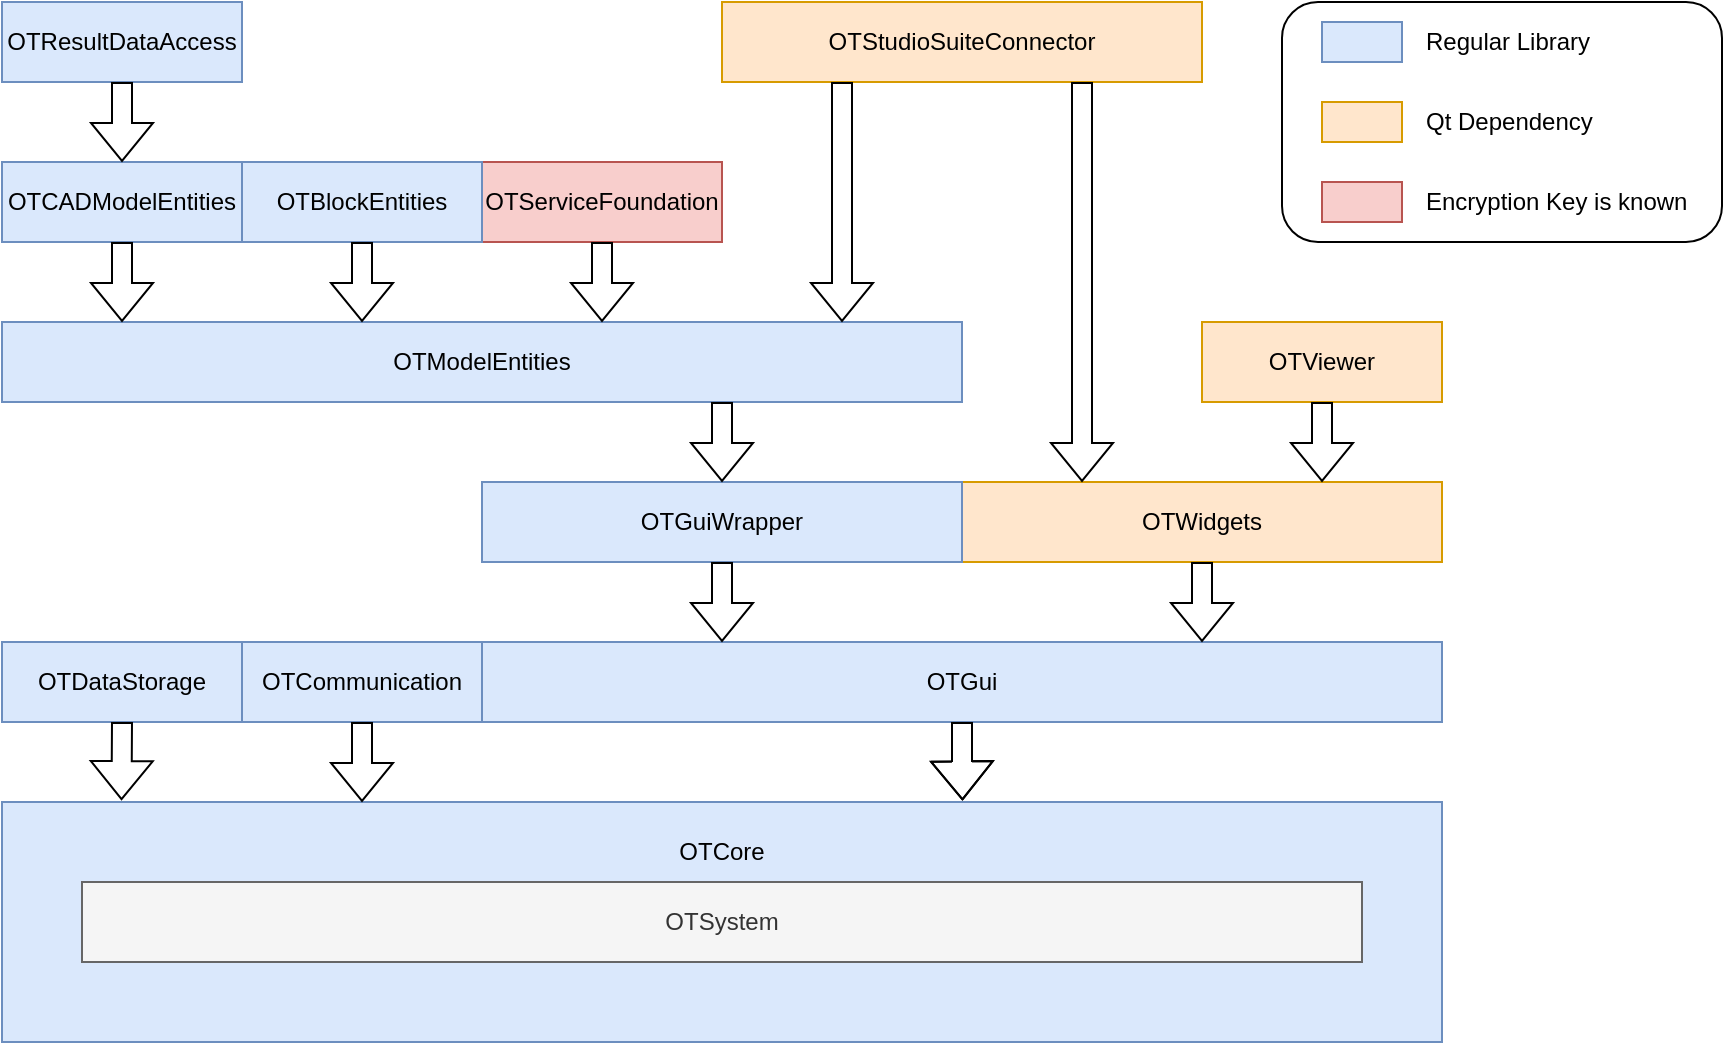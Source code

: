 <mxfile version="24.2.5" type="device">
  <diagram name="Page-1" id="VFPsIcZypVvUhBZFZJ3J">
    <mxGraphModel dx="2462" dy="1003" grid="1" gridSize="10" guides="1" tooltips="1" connect="1" arrows="1" fold="1" page="1" pageScale="1" pageWidth="1654" pageHeight="1169" math="0" shadow="0">
      <root>
        <mxCell id="0" />
        <mxCell id="1" parent="0" />
        <mxCell id="drg9CU4EAO1dnW2Tuc6c-8" value="" style="rounded=0;whiteSpace=wrap;html=1;fillColor=#dae8fc;strokeColor=#6c8ebf;" parent="1" vertex="1">
          <mxGeometry x="40" y="440" width="720" height="120" as="geometry" />
        </mxCell>
        <mxCell id="drg9CU4EAO1dnW2Tuc6c-7" value="OTSystem" style="rounded=0;whiteSpace=wrap;html=1;fillColor=#f5f5f5;fontColor=#333333;strokeColor=#666666;" parent="1" vertex="1">
          <mxGeometry x="80" y="480" width="640" height="40" as="geometry" />
        </mxCell>
        <mxCell id="drg9CU4EAO1dnW2Tuc6c-9" value="OTCore" style="text;html=1;align=center;verticalAlign=middle;whiteSpace=wrap;rounded=0;" parent="1" vertex="1">
          <mxGeometry x="370" y="450" width="60" height="30" as="geometry" />
        </mxCell>
        <mxCell id="drg9CU4EAO1dnW2Tuc6c-10" value="OTGui" style="rounded=0;whiteSpace=wrap;html=1;fillColor=#dae8fc;strokeColor=#6c8ebf;" parent="1" vertex="1">
          <mxGeometry x="280" y="360" width="480" height="40" as="geometry" />
        </mxCell>
        <mxCell id="drg9CU4EAO1dnW2Tuc6c-11" value="OTWidgets" style="rounded=0;whiteSpace=wrap;html=1;fillColor=#ffe6cc;strokeColor=#d79b00;" parent="1" vertex="1">
          <mxGeometry x="520" y="280" width="240" height="40" as="geometry" />
        </mxCell>
        <mxCell id="drg9CU4EAO1dnW2Tuc6c-12" value="OTGuiWrapper" style="rounded=0;whiteSpace=wrap;html=1;fillColor=#dae8fc;strokeColor=#6c8ebf;" parent="1" vertex="1">
          <mxGeometry x="280" y="280" width="240" height="40" as="geometry" />
        </mxCell>
        <mxCell id="drg9CU4EAO1dnW2Tuc6c-13" value="OTCommunication" style="rounded=0;whiteSpace=wrap;html=1;fillColor=#dae8fc;strokeColor=#6c8ebf;" parent="1" vertex="1">
          <mxGeometry x="160" y="360" width="120" height="40" as="geometry" />
        </mxCell>
        <mxCell id="drg9CU4EAO1dnW2Tuc6c-14" value="OTServiceFoundation" style="rounded=0;whiteSpace=wrap;html=1;fillColor=#f8cecc;strokeColor=#b85450;" parent="1" vertex="1">
          <mxGeometry x="280" y="120" width="120" height="40" as="geometry" />
        </mxCell>
        <mxCell id="drg9CU4EAO1dnW2Tuc6c-23" value="OTModelEntities" style="rounded=0;whiteSpace=wrap;html=1;fillColor=#dae8fc;strokeColor=#6c8ebf;" parent="1" vertex="1">
          <mxGeometry x="40" y="200" width="480" height="40" as="geometry" />
        </mxCell>
        <mxCell id="drg9CU4EAO1dnW2Tuc6c-24" value="OTCADModelEntities" style="rounded=0;whiteSpace=wrap;html=1;fillColor=#dae8fc;strokeColor=#6c8ebf;" parent="1" vertex="1">
          <mxGeometry x="40" y="120" width="120" height="40" as="geometry" />
        </mxCell>
        <mxCell id="drg9CU4EAO1dnW2Tuc6c-25" value="OTBlockEntities" style="rounded=0;whiteSpace=wrap;html=1;fillColor=#dae8fc;strokeColor=#6c8ebf;" parent="1" vertex="1">
          <mxGeometry x="160" y="120" width="120" height="40" as="geometry" />
        </mxCell>
        <mxCell id="drg9CU4EAO1dnW2Tuc6c-26" value="OTDataStorage" style="rounded=0;whiteSpace=wrap;html=1;fillColor=#dae8fc;strokeColor=#6c8ebf;" parent="1" vertex="1">
          <mxGeometry x="40" y="360" width="120" height="40" as="geometry" />
        </mxCell>
        <mxCell id="drg9CU4EAO1dnW2Tuc6c-27" value="OTResultDataAccess" style="rounded=0;whiteSpace=wrap;html=1;fillColor=#dae8fc;strokeColor=#6c8ebf;" parent="1" vertex="1">
          <mxGeometry x="40" y="40" width="120" height="40" as="geometry" />
        </mxCell>
        <mxCell id="drg9CU4EAO1dnW2Tuc6c-28" value="OTStudioSuiteConnector" style="rounded=0;whiteSpace=wrap;html=1;fillColor=#ffe6cc;strokeColor=#d79b00;" parent="1" vertex="1">
          <mxGeometry x="400" y="40" width="240" height="40" as="geometry" />
        </mxCell>
        <mxCell id="drg9CU4EAO1dnW2Tuc6c-29" value="OTViewer" style="rounded=0;whiteSpace=wrap;html=1;fillColor=#ffe6cc;strokeColor=#d79b00;" parent="1" vertex="1">
          <mxGeometry x="640" y="200" width="120" height="40" as="geometry" />
        </mxCell>
        <mxCell id="drg9CU4EAO1dnW2Tuc6c-32" value="" style="shape=flexArrow;endArrow=classic;html=1;rounded=0;exitX=0.5;exitY=1;exitDx=0;exitDy=0;entryX=0.667;entryY=-0.007;entryDx=0;entryDy=0;entryPerimeter=0;" parent="1" source="drg9CU4EAO1dnW2Tuc6c-10" target="drg9CU4EAO1dnW2Tuc6c-8" edge="1">
          <mxGeometry width="50" height="50" relative="1" as="geometry">
            <mxPoint x="730" y="370" as="sourcePoint" />
            <mxPoint x="780" y="320" as="targetPoint" />
            <Array as="points">
              <mxPoint x="520" y="420" />
            </Array>
          </mxGeometry>
        </mxCell>
        <mxCell id="drg9CU4EAO1dnW2Tuc6c-33" value="" style="shape=flexArrow;endArrow=classic;html=1;rounded=0;exitX=0.5;exitY=1;exitDx=0;exitDy=0;" parent="1" source="drg9CU4EAO1dnW2Tuc6c-13" edge="1">
          <mxGeometry width="50" height="50" relative="1" as="geometry">
            <mxPoint x="550" y="390" as="sourcePoint" />
            <mxPoint x="220" y="440" as="targetPoint" />
          </mxGeometry>
        </mxCell>
        <mxCell id="drg9CU4EAO1dnW2Tuc6c-35" value="" style="shape=flexArrow;endArrow=classic;html=1;rounded=0;exitX=0.5;exitY=1;exitDx=0;exitDy=0;entryX=0.25;entryY=0;entryDx=0;entryDy=0;" parent="1" source="drg9CU4EAO1dnW2Tuc6c-12" target="drg9CU4EAO1dnW2Tuc6c-10" edge="1">
          <mxGeometry width="50" height="50" relative="1" as="geometry">
            <mxPoint x="350" y="370" as="sourcePoint" />
            <mxPoint x="400" y="320" as="targetPoint" />
          </mxGeometry>
        </mxCell>
        <mxCell id="drg9CU4EAO1dnW2Tuc6c-36" value="" style="shape=flexArrow;endArrow=classic;html=1;rounded=0;exitX=0.5;exitY=1;exitDx=0;exitDy=0;entryX=0.75;entryY=0;entryDx=0;entryDy=0;" parent="1" source="drg9CU4EAO1dnW2Tuc6c-11" target="drg9CU4EAO1dnW2Tuc6c-10" edge="1">
          <mxGeometry width="50" height="50" relative="1" as="geometry">
            <mxPoint x="690" y="320" as="sourcePoint" />
            <mxPoint x="740" y="270" as="targetPoint" />
          </mxGeometry>
        </mxCell>
        <mxCell id="drg9CU4EAO1dnW2Tuc6c-37" value="" style="shape=flexArrow;endArrow=classic;html=1;rounded=0;exitX=0.5;exitY=1;exitDx=0;exitDy=0;entryX=0.75;entryY=0;entryDx=0;entryDy=0;" parent="1" source="drg9CU4EAO1dnW2Tuc6c-29" target="drg9CU4EAO1dnW2Tuc6c-11" edge="1">
          <mxGeometry width="50" height="50" relative="1" as="geometry">
            <mxPoint x="690" y="320" as="sourcePoint" />
            <mxPoint x="740" y="270" as="targetPoint" />
          </mxGeometry>
        </mxCell>
        <mxCell id="drg9CU4EAO1dnW2Tuc6c-38" value="" style="shape=flexArrow;endArrow=classic;html=1;rounded=0;exitX=0.75;exitY=1;exitDx=0;exitDy=0;entryX=0.25;entryY=0;entryDx=0;entryDy=0;" parent="1" source="drg9CU4EAO1dnW2Tuc6c-28" target="drg9CU4EAO1dnW2Tuc6c-11" edge="1">
          <mxGeometry width="50" height="50" relative="1" as="geometry">
            <mxPoint x="690" y="320" as="sourcePoint" />
            <mxPoint x="740" y="270" as="targetPoint" />
          </mxGeometry>
        </mxCell>
        <mxCell id="drg9CU4EAO1dnW2Tuc6c-39" value="" style="shape=flexArrow;endArrow=classic;html=1;rounded=0;exitX=0.75;exitY=1;exitDx=0;exitDy=0;entryX=0.5;entryY=0;entryDx=0;entryDy=0;" parent="1" source="drg9CU4EAO1dnW2Tuc6c-23" target="drg9CU4EAO1dnW2Tuc6c-12" edge="1">
          <mxGeometry width="50" height="50" relative="1" as="geometry">
            <mxPoint x="690" y="320" as="sourcePoint" />
            <mxPoint x="740" y="270" as="targetPoint" />
          </mxGeometry>
        </mxCell>
        <mxCell id="drg9CU4EAO1dnW2Tuc6c-40" value="" style="shape=flexArrow;endArrow=classic;html=1;rounded=0;exitX=0.5;exitY=1;exitDx=0;exitDy=0;" parent="1" source="drg9CU4EAO1dnW2Tuc6c-14" edge="1">
          <mxGeometry width="50" height="50" relative="1" as="geometry">
            <mxPoint x="760" y="130" as="sourcePoint" />
            <mxPoint x="340" y="200" as="targetPoint" />
          </mxGeometry>
        </mxCell>
        <mxCell id="drg9CU4EAO1dnW2Tuc6c-41" value="" style="shape=flexArrow;endArrow=classic;html=1;rounded=0;exitX=0.5;exitY=1;exitDx=0;exitDy=0;" parent="1" source="drg9CU4EAO1dnW2Tuc6c-25" edge="1">
          <mxGeometry width="50" height="50" relative="1" as="geometry">
            <mxPoint x="450" y="165" as="sourcePoint" />
            <mxPoint x="220" y="200" as="targetPoint" />
          </mxGeometry>
        </mxCell>
        <mxCell id="drg9CU4EAO1dnW2Tuc6c-42" value="" style="shape=flexArrow;endArrow=classic;html=1;rounded=0;exitX=0.5;exitY=1;exitDx=0;exitDy=0;" parent="1" source="drg9CU4EAO1dnW2Tuc6c-24" edge="1">
          <mxGeometry width="50" height="50" relative="1" as="geometry">
            <mxPoint x="500" y="260" as="sourcePoint" />
            <mxPoint x="100" y="200" as="targetPoint" />
          </mxGeometry>
        </mxCell>
        <mxCell id="drg9CU4EAO1dnW2Tuc6c-43" value="" style="shape=flexArrow;endArrow=classic;html=1;rounded=0;exitX=0.5;exitY=1;exitDx=0;exitDy=0;entryX=0.5;entryY=0;entryDx=0;entryDy=0;" parent="1" source="drg9CU4EAO1dnW2Tuc6c-27" target="drg9CU4EAO1dnW2Tuc6c-24" edge="1">
          <mxGeometry width="50" height="50" relative="1" as="geometry">
            <mxPoint x="420" y="140" as="sourcePoint" />
            <mxPoint x="470" y="90" as="targetPoint" />
          </mxGeometry>
        </mxCell>
        <mxCell id="drg9CU4EAO1dnW2Tuc6c-44" value="" style="shape=flexArrow;endArrow=classic;html=1;rounded=0;exitX=0.25;exitY=1;exitDx=0;exitDy=0;" parent="1" source="drg9CU4EAO1dnW2Tuc6c-28" edge="1">
          <mxGeometry width="50" height="50" relative="1" as="geometry">
            <mxPoint x="460" y="170" as="sourcePoint" />
            <mxPoint x="460" y="200" as="targetPoint" />
          </mxGeometry>
        </mxCell>
        <mxCell id="3NLeOCX0u1SCV9m3elxz-1" value="" style="shape=flexArrow;endArrow=classic;html=1;rounded=0;exitX=0.5;exitY=1;exitDx=0;exitDy=0;entryX=0.083;entryY=-0.008;entryDx=0;entryDy=0;entryPerimeter=0;" parent="1" source="drg9CU4EAO1dnW2Tuc6c-26" target="drg9CU4EAO1dnW2Tuc6c-8" edge="1">
          <mxGeometry width="50" height="50" relative="1" as="geometry">
            <mxPoint x="110" y="430" as="sourcePoint" />
            <mxPoint x="160" y="380" as="targetPoint" />
          </mxGeometry>
        </mxCell>
        <mxCell id="NyXZdSoeMMko2JE_upnj-1" value="" style="rounded=1;whiteSpace=wrap;html=1;fillColor=none;" vertex="1" parent="1">
          <mxGeometry x="680" y="40" width="220" height="120" as="geometry" />
        </mxCell>
        <mxCell id="NyXZdSoeMMko2JE_upnj-2" value="" style="rounded=0;whiteSpace=wrap;html=1;fillColor=#dae8fc;strokeColor=#6c8ebf;" vertex="1" parent="1">
          <mxGeometry x="700" y="50" width="40" height="20" as="geometry" />
        </mxCell>
        <mxCell id="NyXZdSoeMMko2JE_upnj-3" value="Qt Dependency" style="text;html=1;align=left;verticalAlign=middle;whiteSpace=wrap;rounded=0;" vertex="1" parent="1">
          <mxGeometry x="750" y="85" width="100" height="30" as="geometry" />
        </mxCell>
        <mxCell id="NyXZdSoeMMko2JE_upnj-4" value="" style="rounded=0;whiteSpace=wrap;html=1;fillColor=#ffe6cc;strokeColor=#d79b00;" vertex="1" parent="1">
          <mxGeometry x="700" y="90" width="40" height="20" as="geometry" />
        </mxCell>
        <mxCell id="NyXZdSoeMMko2JE_upnj-5" value="" style="rounded=0;whiteSpace=wrap;html=1;fillColor=#f8cecc;strokeColor=#b85450;" vertex="1" parent="1">
          <mxGeometry x="700" y="130" width="40" height="20" as="geometry" />
        </mxCell>
        <mxCell id="NyXZdSoeMMko2JE_upnj-6" value="Encryption Key is known" style="text;html=1;align=left;verticalAlign=middle;whiteSpace=wrap;rounded=0;" vertex="1" parent="1">
          <mxGeometry x="750" y="125" width="145" height="30" as="geometry" />
        </mxCell>
        <mxCell id="NyXZdSoeMMko2JE_upnj-7" value="Regular Library" style="text;html=1;align=left;verticalAlign=middle;whiteSpace=wrap;rounded=0;" vertex="1" parent="1">
          <mxGeometry x="750" y="45" width="100" height="30" as="geometry" />
        </mxCell>
      </root>
    </mxGraphModel>
  </diagram>
</mxfile>
